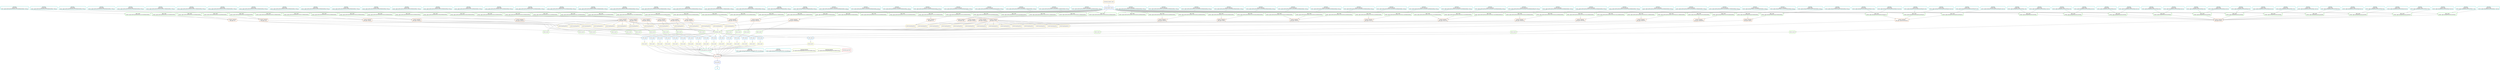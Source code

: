 digraph snakemake_dag {
    graph[bgcolor=white, margin=0];
    node[shape=box, style=rounded, fontname=sans,                 fontsize=10, penwidth=2];
    edge[penwidth=2, color=grey];
	0[label = "all", color = "0.53 0.6 0.85", style="rounded"];
	1[label = "train_predict", color = "0.63 0.6 0.85", style="rounded"];
	2[label = "make_profiles", color = "0.04 0.6 0.85", style="rounded"];
	3[label = "bed_to_bam", color = "0.18 0.6 0.85", style="rounded"];
	4[label = "shift_reads", color = "0.56 0.6 0.85", style="rounded"];
	5[label = "bam_to_bed", color = "0.28 0.6 0.85", style="rounded"];
	6[label = "combine_replicates\ndata_type: Control", color = "0.07 0.6 0.85", style="rounded"];
	7[label = "align_reads\nsample: wgEncodeBroadHistoneK562ControlStdRawDataRep1", color = "0.32 0.6 0.85", style="rounded"];
	8[label = "download\ncell_line: K562\nfname: wgEncodeBroadHistoneK562ControlStdRawDataRep1.fastq.gz", color = "0.49 0.6 0.85", style="rounded"];
	9[label = "unzip_bowtie2_index", color = "0.60 0.6 0.85", style="rounded"];
	10[label = "download_bowtie2_index", color = "0.11 0.6 0.85", style="rounded"];
	11[label = "estimate_shifts", color = "0.25 0.6 0.85", style="rounded"];
	12[label = "phantompeakqualtools", color = "0.14 0.6 0.85", style="rounded"];
	13[label = "phantompeakqualtools", color = "0.14 0.6 0.85", style="rounded"];
	14[label = "combine_replicates\ndata_type: Ctcf", color = "0.07 0.6 0.85", style="rounded"];
	15[label = "align_reads\nsample: wgEncodeBroadHistoneK562CtcfStdRawDataRep1", color = "0.32 0.6 0.85", style="rounded"];
	16[label = "download\ncell_line: K562\nfname: wgEncodeBroadHistoneK562CtcfStdRawDataRep1.fastq.gz", color = "0.49 0.6 0.85", style="rounded"];
	17[label = "align_reads\nsample: wgEncodeBroadHistoneK562CtcfStdRawDataRep2", color = "0.32 0.6 0.85", style="rounded"];
	18[label = "download\ncell_line: K562\nfname: wgEncodeBroadHistoneK562CtcfStdRawDataRep2.fastq.gz", color = "0.49 0.6 0.85", style="rounded"];
	19[label = "phantompeakqualtools", color = "0.14 0.6 0.85", style="rounded"];
	20[label = "combine_replicates\ndata_type: H2az", color = "0.07 0.6 0.85", style="rounded"];
	21[label = "align_reads\nsample: wgEncodeBroadHistoneK562H2azStdRawDataRep1", color = "0.32 0.6 0.85", style="rounded"];
	22[label = "download\ncell_line: K562\nfname: wgEncodeBroadHistoneK562H2azStdRawDataRep1.fastq.gz", color = "0.49 0.6 0.85", style="rounded"];
	23[label = "align_reads\nsample: wgEncodeBroadHistoneK562H2azStdRawDataRep2", color = "0.32 0.6 0.85", style="rounded"];
	24[label = "download\ncell_line: K562\nfname: wgEncodeBroadHistoneK562H2azStdRawDataRep2.fastq.gz", color = "0.49 0.6 0.85", style="rounded"];
	25[label = "phantompeakqualtools", color = "0.14 0.6 0.85", style="rounded"];
	26[label = "combine_replicates\ndata_type: H3k4me1", color = "0.07 0.6 0.85", style="rounded"];
	27[label = "align_reads\nsample: wgEncodeBroadHistoneK562H3k4me1StdRawDataRep1", color = "0.32 0.6 0.85", style="rounded"];
	28[label = "download\ncell_line: K562\nfname: wgEncodeBroadHistoneK562H3k4me1StdRawDataRep1.fastq.gz", color = "0.49 0.6 0.85", style="rounded"];
	29[label = "align_reads\nsample: wgEncodeBroadHistoneK562H3k4me1StdRawDataRep2", color = "0.32 0.6 0.85", style="rounded"];
	30[label = "download\ncell_line: K562\nfname: wgEncodeBroadHistoneK562H3k4me1StdRawDataRep2.fastq.gz", color = "0.49 0.6 0.85", style="rounded"];
	31[label = "phantompeakqualtools", color = "0.14 0.6 0.85", style="rounded"];
	32[label = "combine_replicates\ndata_type: H3k4me2", color = "0.07 0.6 0.85", style="rounded"];
	33[label = "align_reads\nsample: wgEncodeBroadHistoneK562H3k4me2StdRawDataRep1", color = "0.32 0.6 0.85", style="rounded"];
	34[label = "download\ncell_line: K562\nfname: wgEncodeBroadHistoneK562H3k4me2StdRawDataRep1.fastq.gz", color = "0.49 0.6 0.85", style="rounded"];
	35[label = "align_reads\nsample: wgEncodeBroadHistoneK562H3k4me2StdRawDataRep2", color = "0.32 0.6 0.85", style="rounded"];
	36[label = "download\ncell_line: K562\nfname: wgEncodeBroadHistoneK562H3k4me2StdRawDataRep2.fastq.gz", color = "0.49 0.6 0.85", style="rounded"];
	37[label = "phantompeakqualtools", color = "0.14 0.6 0.85", style="rounded"];
	38[label = "combine_replicates\ndata_type: H3k4me3", color = "0.07 0.6 0.85", style="rounded"];
	39[label = "align_reads\nsample: wgEncodeBroadHistoneK562H3k4me3StdRawDataRep1", color = "0.32 0.6 0.85", style="rounded"];
	40[label = "download\ncell_line: K562\nfname: wgEncodeBroadHistoneK562H3k4me3StdRawDataRep1.fastq.gz", color = "0.49 0.6 0.85", style="rounded"];
	41[label = "align_reads\nsample: wgEncodeBroadHistoneK562H3k4me3StdRawDataRep2", color = "0.32 0.6 0.85", style="rounded"];
	42[label = "download\ncell_line: K562\nfname: wgEncodeBroadHistoneK562H3k4me3StdRawDataRep2.fastq.gz", color = "0.49 0.6 0.85", style="rounded"];
	43[label = "phantompeakqualtools", color = "0.14 0.6 0.85", style="rounded"];
	44[label = "combine_replicates\ndata_type: H3k9ac", color = "0.07 0.6 0.85", style="rounded"];
	45[label = "align_reads\nsample: wgEncodeBroadHistoneK562H3k9acStdRawDataRep1", color = "0.32 0.6 0.85", style="rounded"];
	46[label = "download\ncell_line: K562\nfname: wgEncodeBroadHistoneK562H3k9acStdRawDataRep1.fastq.gz", color = "0.49 0.6 0.85", style="rounded"];
	47[label = "align_reads\nsample: wgEncodeBroadHistoneK562H3k9acStdRawDataRep2", color = "0.32 0.6 0.85", style="rounded"];
	48[label = "download\ncell_line: K562\nfname: wgEncodeBroadHistoneK562H3k9acStdRawDataRep2.fastq.gz", color = "0.49 0.6 0.85", style="rounded"];
	49[label = "phantompeakqualtools", color = "0.14 0.6 0.85", style="rounded"];
	50[label = "combine_replicates\ndata_type: H3k9me3", color = "0.07 0.6 0.85", style="rounded"];
	51[label = "align_reads\nsample: wgEncodeBroadHistoneK562H3k9me3StdRawDataRep1", color = "0.32 0.6 0.85", style="rounded"];
	52[label = "download\ncell_line: K562\nfname: wgEncodeBroadHistoneK562H3k9me3StdRawDataRep1.fastq.gz", color = "0.49 0.6 0.85", style="rounded"];
	53[label = "align_reads\nsample: wgEncodeBroadHistoneK562H3k9me3StdRawDataRep2", color = "0.32 0.6 0.85", style="rounded"];
	54[label = "download\ncell_line: K562\nfname: wgEncodeBroadHistoneK562H3k9me3StdRawDataRep2.fastq.gz", color = "0.49 0.6 0.85", style="rounded"];
	55[label = "phantompeakqualtools", color = "0.14 0.6 0.85", style="rounded"];
	56[label = "combine_replicates\ndata_type: H3k27ac", color = "0.07 0.6 0.85", style="rounded"];
	57[label = "align_reads\nsample: wgEncodeBroadHistoneK562H3k27acStdRawDataRep1", color = "0.32 0.6 0.85", style="rounded"];
	58[label = "download\ncell_line: K562\nfname: wgEncodeBroadHistoneK562H3k27acStdRawDataRep1.fastq.gz", color = "0.49 0.6 0.85", style="rounded"];
	59[label = "align_reads\nsample: wgEncodeBroadHistoneK562H3k27acStdRawDataRep2", color = "0.32 0.6 0.85", style="rounded"];
	60[label = "download\ncell_line: K562\nfname: wgEncodeBroadHistoneK562H3k27acStdRawDataRep2.fastq.gz", color = "0.49 0.6 0.85", style="rounded"];
	61[label = "phantompeakqualtools", color = "0.14 0.6 0.85", style="rounded"];
	62[label = "combine_replicates\ndata_type: H3k27me3", color = "0.07 0.6 0.85", style="rounded"];
	63[label = "align_reads\nsample: wgEncodeBroadHistoneK562H3k27me3StdRawDataRep1", color = "0.32 0.6 0.85", style="rounded"];
	64[label = "download\ncell_line: K562\nfname: wgEncodeBroadHistoneK562H3k27me3StdRawDataRep1.fastq.gz", color = "0.49 0.6 0.85", style="rounded"];
	65[label = "align_reads\nsample: wgEncodeBroadHistoneK562H3k27me3StdRawDataRep2", color = "0.32 0.6 0.85", style="rounded"];
	66[label = "download\ncell_line: K562\nfname: wgEncodeBroadHistoneK562H3k27me3StdRawDataRep2.fastq.gz", color = "0.49 0.6 0.85", style="rounded"];
	67[label = "phantompeakqualtools", color = "0.14 0.6 0.85", style="rounded"];
	68[label = "combine_replicates\ndata_type: H3k36me3", color = "0.07 0.6 0.85", style="rounded"];
	69[label = "align_reads\nsample: wgEncodeBroadHistoneK562H3k36me3StdRawDataRep1", color = "0.32 0.6 0.85", style="rounded"];
	70[label = "download\ncell_line: K562\nfname: wgEncodeBroadHistoneK562H3k36me3StdRawDataRep1.fastq.gz", color = "0.49 0.6 0.85", style="rounded"];
	71[label = "align_reads\nsample: wgEncodeBroadHistoneK562H3k36me3StdRawDataRep2", color = "0.32 0.6 0.85", style="rounded"];
	72[label = "download\ncell_line: K562\nfname: wgEncodeBroadHistoneK562H3k36me3StdRawDataRep2.fastq.gz", color = "0.49 0.6 0.85", style="rounded"];
	73[label = "phantompeakqualtools", color = "0.14 0.6 0.85", style="rounded"];
	74[label = "combine_replicates\ndata_type: H3k79me2", color = "0.07 0.6 0.85", style="rounded"];
	75[label = "align_reads\nsample: wgEncodeBroadHistoneK562H3k79me2StdRawDataRep1", color = "0.32 0.6 0.85", style="rounded"];
	76[label = "download\ncell_line: K562\nfname: wgEncodeBroadHistoneK562H3k79me2StdRawDataRep1.fastq.gz", color = "0.49 0.6 0.85", style="rounded"];
	77[label = "align_reads\nsample: wgEncodeBroadHistoneK562H3k79me2StdRawDataRep2", color = "0.32 0.6 0.85", style="rounded"];
	78[label = "download\ncell_line: K562\nfname: wgEncodeBroadHistoneK562H3k79me2StdRawDataRep2.fastq.gz", color = "0.49 0.6 0.85", style="rounded"];
	79[label = "phantompeakqualtools", color = "0.14 0.6 0.85", style="rounded"];
	80[label = "combine_replicates\ndata_type: H4k20me1", color = "0.07 0.6 0.85", style="rounded"];
	81[label = "align_reads\nsample: wgEncodeBroadHistoneK562H4k20me1StdRawDataRep1", color = "0.32 0.6 0.85", style="rounded"];
	82[label = "download\ncell_line: K562\nfname: wgEncodeBroadHistoneK562H4k20me1StdRawDataRep1.fastq.gz", color = "0.49 0.6 0.85", style="rounded"];
	83[label = "align_reads\nsample: wgEncodeBroadHistoneK562H4k20me1StdRawDataRep2", color = "0.32 0.6 0.85", style="rounded"];
	84[label = "download\ncell_line: K562\nfname: wgEncodeBroadHistoneK562H4k20me1StdRawDataRep2.fastq.gz", color = "0.49 0.6 0.85", style="rounded"];
	85[label = "phantompeakqualtools", color = "0.14 0.6 0.85", style="rounded"];
	86[label = "combine_replicates\ndata_type: Pol2RawData", color = "0.07 0.6 0.85", style="rounded"];
	87[label = "align_reads\nsample: wgEncodeSydhTfbsK562Pol2RawDataRep1", color = "0.32 0.6 0.85", style="rounded"];
	88[label = "download\ncell_line: K562\nfname: wgEncodeSydhTfbsK562Pol2RawDataRep1.fastq.gz", color = "0.49 0.6 0.85", style="rounded"];
	89[label = "align_reads\nsample: wgEncodeSydhTfbsK562Pol2RawDataRep2", color = "0.32 0.6 0.85", style="rounded"];
	90[label = "download\ncell_line: K562\nfname: wgEncodeSydhTfbsK562Pol2RawDataRep2.fastq.gz", color = "0.49 0.6 0.85", style="rounded"];
	91[label = "phantompeakqualtools", color = "0.14 0.6 0.85", style="rounded"];
	92[label = "combine_replicates\ndata_type: Control", color = "0.07 0.6 0.85", style="rounded"];
	93[label = "align_reads\nsample: wgEncodeBroadHistoneGm12878ControlStdRawDataRep1", color = "0.32 0.6 0.85", style="rounded"];
	94[label = "download\ncell_line: Gm12878\nfname: wgEncodeBroadHistoneGm12878ControlStdRawDataRep1.fastq.gz", color = "0.49 0.6 0.85", style="rounded"];
	95[label = "align_reads\nsample: wgEncodeBroadHistoneGm12878ControlStdRawDataRep2", color = "0.32 0.6 0.85", style="rounded"];
	96[label = "download\ncell_line: Gm12878\nfname: wgEncodeBroadHistoneGm12878ControlStdRawDataRep2.fastq.gz", color = "0.49 0.6 0.85", style="rounded"];
	97[label = "phantompeakqualtools", color = "0.14 0.6 0.85", style="rounded"];
	98[label = "combine_replicates\ndata_type: Ctcf", color = "0.07 0.6 0.85", style="rounded"];
	99[label = "align_reads\nsample: wgEncodeBroadHistoneGm12878CtcfStdRawDataRep1", color = "0.32 0.6 0.85", style="rounded"];
	100[label = "download\ncell_line: Gm12878\nfname: wgEncodeBroadHistoneGm12878CtcfStdRawDataRep1.fastq.gz", color = "0.49 0.6 0.85", style="rounded"];
	101[label = "align_reads\nsample: wgEncodeBroadHistoneGm12878CtcfStdRawDataRep2", color = "0.32 0.6 0.85", style="rounded"];
	102[label = "download\ncell_line: Gm12878\nfname: wgEncodeBroadHistoneGm12878CtcfStdRawDataRep2.fastq.gz", color = "0.49 0.6 0.85", style="rounded"];
	103[label = "phantompeakqualtools", color = "0.14 0.6 0.85", style="rounded"];
	104[label = "combine_replicates\ndata_type: H2az", color = "0.07 0.6 0.85", style="rounded"];
	105[label = "align_reads\nsample: wgEncodeBroadHistoneGm12878H2azStdRawDataRep1", color = "0.32 0.6 0.85", style="rounded"];
	106[label = "download\ncell_line: Gm12878\nfname: wgEncodeBroadHistoneGm12878H2azStdRawDataRep1.fastq.gz", color = "0.49 0.6 0.85", style="rounded"];
	107[label = "align_reads\nsample: wgEncodeBroadHistoneGm12878H2azStdRawDataRep2", color = "0.32 0.6 0.85", style="rounded"];
	108[label = "download\ncell_line: Gm12878\nfname: wgEncodeBroadHistoneGm12878H2azStdRawDataRep2.fastq.gz", color = "0.49 0.6 0.85", style="rounded"];
	109[label = "phantompeakqualtools", color = "0.14 0.6 0.85", style="rounded"];
	110[label = "combine_replicates\ndata_type: H3k4me1", color = "0.07 0.6 0.85", style="rounded"];
	111[label = "align_reads\nsample: wgEncodeBroadHistoneGm12878H3k4me1StdRawDataRep1", color = "0.32 0.6 0.85", style="rounded"];
	112[label = "download\ncell_line: Gm12878\nfname: wgEncodeBroadHistoneGm12878H3k4me1StdRawDataRep1.fastq.gz", color = "0.49 0.6 0.85", style="rounded"];
	113[label = "align_reads\nsample: wgEncodeBroadHistoneGm12878H3k4me1StdRawDataRep2", color = "0.32 0.6 0.85", style="rounded"];
	114[label = "download\ncell_line: Gm12878\nfname: wgEncodeBroadHistoneGm12878H3k4me1StdRawDataRep2.fastq.gz", color = "0.49 0.6 0.85", style="rounded"];
	115[label = "phantompeakqualtools", color = "0.14 0.6 0.85", style="rounded"];
	116[label = "combine_replicates\ndata_type: H3k4me2", color = "0.07 0.6 0.85", style="rounded"];
	117[label = "align_reads\nsample: wgEncodeBroadHistoneGm12878H3k4me2StdRawDataRep1", color = "0.32 0.6 0.85", style="rounded"];
	118[label = "download\ncell_line: Gm12878\nfname: wgEncodeBroadHistoneGm12878H3k4me2StdRawDataRep1.fastq.gz", color = "0.49 0.6 0.85", style="rounded"];
	119[label = "align_reads\nsample: wgEncodeBroadHistoneGm12878H3k4me2StdRawDataRep2", color = "0.32 0.6 0.85", style="rounded"];
	120[label = "download\ncell_line: Gm12878\nfname: wgEncodeBroadHistoneGm12878H3k4me2StdRawDataRep2.fastq.gz", color = "0.49 0.6 0.85", style="rounded"];
	121[label = "phantompeakqualtools", color = "0.14 0.6 0.85", style="rounded"];
	122[label = "combine_replicates\ndata_type: H3k4me3", color = "0.07 0.6 0.85", style="rounded"];
	123[label = "align_reads\nsample: wgEncodeBroadHistoneGm12878H3k4me3StdRawDataRep1", color = "0.32 0.6 0.85", style="rounded"];
	124[label = "download\ncell_line: Gm12878\nfname: wgEncodeBroadHistoneGm12878H3k4me3StdRawDataRep1.fastq.gz", color = "0.49 0.6 0.85", style="rounded"];
	125[label = "align_reads\nsample: wgEncodeBroadHistoneGm12878H3k4me3StdRawDataRep2", color = "0.32 0.6 0.85", style="rounded"];
	126[label = "download\ncell_line: Gm12878\nfname: wgEncodeBroadHistoneGm12878H3k4me3StdRawDataRep2.fastq.gz", color = "0.49 0.6 0.85", style="rounded"];
	127[label = "phantompeakqualtools", color = "0.14 0.6 0.85", style="rounded"];
	128[label = "combine_replicates\ndata_type: H3k9ac", color = "0.07 0.6 0.85", style="rounded"];
	129[label = "align_reads\nsample: wgEncodeBroadHistoneGm12878H3k9acStdRawDataRep1", color = "0.32 0.6 0.85", style="rounded"];
	130[label = "download\ncell_line: Gm12878\nfname: wgEncodeBroadHistoneGm12878H3k9acStdRawDataRep1.fastq.gz", color = "0.49 0.6 0.85", style="rounded"];
	131[label = "align_reads\nsample: wgEncodeBroadHistoneGm12878H3k9acStdRawDataRep2", color = "0.32 0.6 0.85", style="rounded"];
	132[label = "download\ncell_line: Gm12878\nfname: wgEncodeBroadHistoneGm12878H3k9acStdRawDataRep2.fastq.gz", color = "0.49 0.6 0.85", style="rounded"];
	133[label = "phantompeakqualtools", color = "0.14 0.6 0.85", style="rounded"];
	134[label = "combine_replicates\ndata_type: H3k9me3", color = "0.07 0.6 0.85", style="rounded"];
	135[label = "align_reads\nsample: wgEncodeBroadHistoneGm12878H3k9me3StdRawDataRep1", color = "0.32 0.6 0.85", style="rounded"];
	136[label = "download\ncell_line: Gm12878\nfname: wgEncodeBroadHistoneGm12878H3k9me3StdRawDataRep1.fastq.gz", color = "0.49 0.6 0.85", style="rounded"];
	137[label = "align_reads\nsample: wgEncodeBroadHistoneGm12878H3k9me3StdRawDataRep2", color = "0.32 0.6 0.85", style="rounded"];
	138[label = "download\ncell_line: Gm12878\nfname: wgEncodeBroadHistoneGm12878H3k9me3StdRawDataRep2.fastq.gz", color = "0.49 0.6 0.85", style="rounded"];
	139[label = "align_reads\nsample: wgEncodeBroadHistoneGm12878H3k9me3StdRawDataRep3", color = "0.32 0.6 0.85", style="rounded"];
	140[label = "download\ncell_line: Gm12878\nfname: wgEncodeBroadHistoneGm12878H3k9me3StdRawDataRep3.fastq.gz", color = "0.49 0.6 0.85", style="rounded"];
	141[label = "phantompeakqualtools", color = "0.14 0.6 0.85", style="rounded"];
	142[label = "combine_replicates\ndata_type: H3k27ac", color = "0.07 0.6 0.85", style="rounded"];
	143[label = "align_reads\nsample: wgEncodeBroadHistoneGm12878H3k27acStdRawDataRep1", color = "0.32 0.6 0.85", style="rounded"];
	144[label = "download\ncell_line: Gm12878\nfname: wgEncodeBroadHistoneGm12878H3k27acStdRawDataRep1.fastq.gz", color = "0.49 0.6 0.85", style="rounded"];
	145[label = "align_reads\nsample: wgEncodeBroadHistoneGm12878H3k27acStdRawDataRep2", color = "0.32 0.6 0.85", style="rounded"];
	146[label = "download\ncell_line: Gm12878\nfname: wgEncodeBroadHistoneGm12878H3k27acStdRawDataRep2.fastq.gz", color = "0.49 0.6 0.85", style="rounded"];
	147[label = "phantompeakqualtools", color = "0.14 0.6 0.85", style="rounded"];
	148[label = "combine_replicates\ndata_type: H3k27me3", color = "0.07 0.6 0.85", style="rounded"];
	149[label = "align_reads\nsample: wgEncodeBroadHistoneGm12878H3k27me3StdRawDataRep1", color = "0.32 0.6 0.85", style="rounded"];
	150[label = "download\ncell_line: Gm12878\nfname: wgEncodeBroadHistoneGm12878H3k27me3StdRawDataRep1.fastq.gz", color = "0.49 0.6 0.85", style="rounded"];
	151[label = "align_reads\nsample: wgEncodeBroadHistoneGm12878H3k27me3StdRawDataRep2", color = "0.32 0.6 0.85", style="rounded"];
	152[label = "download\ncell_line: Gm12878\nfname: wgEncodeBroadHistoneGm12878H3k27me3StdRawDataRep2.fastq.gz", color = "0.49 0.6 0.85", style="rounded"];
	153[label = "align_reads\nsample: wgEncodeBroadHistoneGm12878H3k27me3StdRawDataRep3V2", color = "0.32 0.6 0.85", style="rounded"];
	154[label = "download\ncell_line: Gm12878\nfname: wgEncodeBroadHistoneGm12878H3k27me3StdRawDataRep3V2.fastq.gz", color = "0.49 0.6 0.85", style="rounded"];
	155[label = "phantompeakqualtools", color = "0.14 0.6 0.85", style="rounded"];
	156[label = "combine_replicates\ndata_type: H3k36me3", color = "0.07 0.6 0.85", style="rounded"];
	157[label = "align_reads\nsample: wgEncodeBroadHistoneGm12878H3k36me3StdRawDataRep1", color = "0.32 0.6 0.85", style="rounded"];
	158[label = "download\ncell_line: Gm12878\nfname: wgEncodeBroadHistoneGm12878H3k36me3StdRawDataRep1.fastq.gz", color = "0.49 0.6 0.85", style="rounded"];
	159[label = "align_reads\nsample: wgEncodeBroadHistoneGm12878H3k36me3StdRawDataRep2", color = "0.32 0.6 0.85", style="rounded"];
	160[label = "download\ncell_line: Gm12878\nfname: wgEncodeBroadHistoneGm12878H3k36me3StdRawDataRep2.fastq.gz", color = "0.49 0.6 0.85", style="rounded"];
	161[label = "phantompeakqualtools", color = "0.14 0.6 0.85", style="rounded"];
	162[label = "combine_replicates\ndata_type: H3k79me2", color = "0.07 0.6 0.85", style="rounded"];
	163[label = "align_reads\nsample: wgEncodeBroadHistoneGm12878H3k79me2StdRawDataRep1", color = "0.32 0.6 0.85", style="rounded"];
	164[label = "download\ncell_line: Gm12878\nfname: wgEncodeBroadHistoneGm12878H3k79me2StdRawDataRep1.fastq.gz", color = "0.49 0.6 0.85", style="rounded"];
	165[label = "align_reads\nsample: wgEncodeBroadHistoneGm12878H3k79me2StdRawDataRep2", color = "0.32 0.6 0.85", style="rounded"];
	166[label = "download\ncell_line: Gm12878\nfname: wgEncodeBroadHistoneGm12878H3k79me2StdRawDataRep2.fastq.gz", color = "0.49 0.6 0.85", style="rounded"];
	167[label = "phantompeakqualtools", color = "0.14 0.6 0.85", style="rounded"];
	168[label = "combine_replicates\ndata_type: H4k20me1", color = "0.07 0.6 0.85", style="rounded"];
	169[label = "align_reads\nsample: wgEncodeBroadHistoneGm12878H4k20me1StdRawDataRep1", color = "0.32 0.6 0.85", style="rounded"];
	170[label = "download\ncell_line: Gm12878\nfname: wgEncodeBroadHistoneGm12878H4k20me1StdRawDataRep1.fastq.gz", color = "0.49 0.6 0.85", style="rounded"];
	171[label = "align_reads\nsample: wgEncodeBroadHistoneGm12878H4k20me1StdRawDataRep2", color = "0.32 0.6 0.85", style="rounded"];
	172[label = "download\ncell_line: Gm12878\nfname: wgEncodeBroadHistoneGm12878H4k20me1StdRawDataRep2.fastq.gz", color = "0.49 0.6 0.85", style="rounded"];
	173[label = "phantompeakqualtools", color = "0.14 0.6 0.85", style="rounded"];
	174[label = "combine_replicates\ndata_type: Pol2RawData", color = "0.07 0.6 0.85", style="rounded"];
	175[label = "align_reads\nsample: wgEncodeSydhTfbsGm12878Pol2RawDataRep1", color = "0.32 0.6 0.85", style="rounded"];
	176[label = "download\ncell_line: Gm12878\nfname: wgEncodeSydhTfbsGm12878Pol2RawDataRep1.fastq.gz", color = "0.49 0.6 0.85", style="rounded"];
	177[label = "align_reads\nsample: wgEncodeSydhTfbsGm12878Pol2RawDataRep2", color = "0.32 0.6 0.85", style="rounded"];
	178[label = "download\ncell_line: Gm12878\nfname: wgEncodeSydhTfbsGm12878Pol2RawDataRep2.fastq.gz", color = "0.49 0.6 0.85", style="rounded"];
	179[label = "bed_to_bam", color = "0.18 0.6 0.85", style="rounded"];
	180[label = "shift_reads", color = "0.56 0.6 0.85", style="rounded"];
	181[label = "bam_to_bed", color = "0.28 0.6 0.85", style="rounded"];
	182[label = "bed_to_bam", color = "0.18 0.6 0.85", style="rounded"];
	183[label = "shift_reads", color = "0.56 0.6 0.85", style="rounded"];
	184[label = "bam_to_bed", color = "0.28 0.6 0.85", style="rounded"];
	185[label = "bed_to_bam", color = "0.18 0.6 0.85", style="rounded"];
	186[label = "shift_reads", color = "0.56 0.6 0.85", style="rounded"];
	187[label = "bam_to_bed", color = "0.28 0.6 0.85", style="rounded"];
	188[label = "bed_to_bam", color = "0.18 0.6 0.85", style="rounded"];
	189[label = "shift_reads", color = "0.56 0.6 0.85", style="rounded"];
	190[label = "bam_to_bed", color = "0.28 0.6 0.85", style="rounded"];
	191[label = "bed_to_bam", color = "0.18 0.6 0.85", style="rounded"];
	192[label = "shift_reads", color = "0.56 0.6 0.85", style="rounded"];
	193[label = "bam_to_bed", color = "0.28 0.6 0.85", style="rounded"];
	194[label = "bed_to_bam", color = "0.18 0.6 0.85", style="rounded"];
	195[label = "shift_reads", color = "0.56 0.6 0.85", style="rounded"];
	196[label = "bam_to_bed", color = "0.28 0.6 0.85", style="rounded"];
	197[label = "bed_to_bam", color = "0.18 0.6 0.85", style="rounded"];
	198[label = "shift_reads", color = "0.56 0.6 0.85", style="rounded"];
	199[label = "bam_to_bed", color = "0.28 0.6 0.85", style="rounded"];
	200[label = "bed_to_bam", color = "0.18 0.6 0.85", style="rounded"];
	201[label = "shift_reads", color = "0.56 0.6 0.85", style="rounded"];
	202[label = "bam_to_bed", color = "0.28 0.6 0.85", style="rounded"];
	203[label = "bed_to_bam", color = "0.18 0.6 0.85", style="rounded"];
	204[label = "shift_reads", color = "0.56 0.6 0.85", style="rounded"];
	205[label = "bam_to_bed", color = "0.28 0.6 0.85", style="rounded"];
	206[label = "bed_to_bam", color = "0.18 0.6 0.85", style="rounded"];
	207[label = "shift_reads", color = "0.56 0.6 0.85", style="rounded"];
	208[label = "bam_to_bed", color = "0.28 0.6 0.85", style="rounded"];
	209[label = "bed_to_bam", color = "0.18 0.6 0.85", style="rounded"];
	210[label = "shift_reads", color = "0.56 0.6 0.85", style="rounded"];
	211[label = "bam_to_bed", color = "0.28 0.6 0.85", style="rounded"];
	212[label = "bed_to_bam", color = "0.18 0.6 0.85", style="rounded"];
	213[label = "shift_reads", color = "0.56 0.6 0.85", style="rounded"];
	214[label = "bam_to_bed", color = "0.28 0.6 0.85", style="rounded"];
	215[label = "bed_to_bam", color = "0.18 0.6 0.85", style="rounded"];
	216[label = "shift_reads", color = "0.56 0.6 0.85", style="rounded"];
	217[label = "bam_to_bed", color = "0.28 0.6 0.85", style="rounded"];
	218[label = "bed_to_bam", color = "0.18 0.6 0.85", style="rounded"];
	219[label = "shift_reads", color = "0.56 0.6 0.85", style="rounded"];
	220[label = "bam_to_bed", color = "0.28 0.6 0.85", style="rounded"];
	221[label = "combine_replicates\ndata_type: InputV2", color = "0.07 0.6 0.85", style="rounded"];
	222[label = "align_reads\nsample: wgEncodeSydhTfbsK562InputV2RawDataRep1", color = "0.32 0.6 0.85", style="rounded"];
	223[label = "download\ncell_line: K562\nfname: wgEncodeSydhTfbsK562InputV2RawDataRep1.fastq.gz", color = "0.49 0.6 0.85", style="rounded"];
	224[label = "align_reads\nsample: wgEncodeSydhTfbsK562InputV2RawDataRep2", color = "0.32 0.6 0.85", style="rounded"];
	225[label = "download\ncell_line: K562\nfname: wgEncodeSydhTfbsK562InputV2RawDataRep2.fastq.gz", color = "0.49 0.6 0.85", style="rounded"];
	226[label = "bed_to_bam", color = "0.18 0.6 0.85", style="rounded"];
	227[label = "shift_reads", color = "0.56 0.6 0.85", style="rounded"];
	228[label = "bam_to_bed", color = "0.28 0.6 0.85", style="rounded"];
	229[label = "combine_replicates\ndata_type: OpenChromDnaseV2", color = "0.07 0.6 0.85", style="rounded"];
	230[label = "align_reads\nsample: wgEncodeOpenChromDnaseK562AlnRep1V2", color = "0.32 0.6 0.85", style="rounded"];
	231[label = "download\ncell_line: K562\nfname: wgEncodeOpenChromDnaseK562AlnRep1V2.bam", color = "0.49 0.6 0.85", style="rounded"];
	232[label = "download\ncell_line: K562\nfname: wgEncodeOpenChromDnaseK562AlnRep1V2.bam.bai", color = "0.49 0.6 0.85", style="rounded"];
	233[label = "align_reads\nsample: wgEncodeOpenChromDnaseK562AlnRep2V2", color = "0.32 0.6 0.85", style="rounded"];
	234[label = "download\ncell_line: K562\nfname: wgEncodeOpenChromDnaseK562AlnRep2V2.bam", color = "0.49 0.6 0.85", style="rounded"];
	235[label = "download\ncell_line: K562\nfname: wgEncodeOpenChromDnaseK562AlnRep2V2.bam.bai", color = "0.49 0.6 0.85", style="rounded"];
	236[label = "align_reads\nsample: wgEncodeOpenChromDnaseK562AlnRep3V2", color = "0.32 0.6 0.85", style="rounded"];
	237[label = "download\ncell_line: K562\nfname: wgEncodeOpenChromDnaseK562AlnRep3V2.bam", color = "0.49 0.6 0.85", style="rounded"];
	238[label = "download\ncell_line: K562\nfname: wgEncodeOpenChromDnaseK562AlnRep3V2.bam.bai", color = "0.49 0.6 0.85", style="rounded"];
	239[label = "bed_to_bam", color = "0.18 0.6 0.85", style="rounded"];
	240[label = "shift_reads", color = "0.56 0.6 0.85", style="rounded"];
	241[label = "bam_to_bed", color = "0.28 0.6 0.85", style="rounded"];
	242[label = "combine_replicates\ndata_type: Nsome", color = "0.07 0.6 0.85", style="rounded"];
	243[label = "align_reads\nsample: wgEncodeSydhNsomeK562AlnRep1", color = "0.32 0.6 0.85", style="rounded"];
	244[label = "download\ncell_line: K562\nfname: wgEncodeSydhNsomeK562AlnRep1.bam", color = "0.49 0.6 0.85", style="rounded"];
	245[label = "download\ncell_line: K562\nfname: wgEncodeSydhNsomeK562AlnRep1.bam.bai", color = "0.49 0.6 0.85", style="rounded"];
	246[label = "align_reads\nsample: wgEncodeSydhNsomeK562AlnRep2", color = "0.32 0.6 0.85", style="rounded"];
	247[label = "download\ncell_line: K562\nfname: wgEncodeSydhNsomeK562AlnRep2.bam", color = "0.49 0.6 0.85", style="rounded"];
	248[label = "download\ncell_line: K562\nfname: wgEncodeSydhNsomeK562AlnRep2.bam.bai", color = "0.49 0.6 0.85", style="rounded"];
	249[label = "align_reads\nsample: wgEncodeSydhNsomeK562AlnRep3", color = "0.32 0.6 0.85", style="rounded"];
	250[label = "download\ncell_line: K562\nfname: wgEncodeSydhNsomeK562AlnRep3.bam", color = "0.49 0.6 0.85", style="rounded"];
	251[label = "download\ncell_line: K562\nfname: wgEncodeSydhNsomeK562AlnRep3.bam.bai", color = "0.49 0.6 0.85", style="rounded"];
	252[label = "align_reads\nsample: wgEncodeSydhNsomeK562AlnRep4", color = "0.32 0.6 0.85", style="rounded"];
	253[label = "download\ncell_line: K562\nfname: wgEncodeSydhNsomeK562AlnRep4.bam", color = "0.49 0.6 0.85", style="rounded"];
	254[label = "download\ncell_line: K562\nfname: wgEncodeSydhNsomeK562AlnRep4.bam.bai", color = "0.49 0.6 0.85", style="rounded"];
	255[label = "align_reads\nsample: wgEncodeSydhNsomeK562AlnRep5", color = "0.32 0.6 0.85", style="rounded"];
	256[label = "download\ncell_line: K562\nfname: wgEncodeSydhNsomeK562AlnRep5.bam", color = "0.49 0.6 0.85", style="rounded"];
	257[label = "download\ncell_line: K562\nfname: wgEncodeSydhNsomeK562AlnRep5.bam.bai", color = "0.49 0.6 0.85", style="rounded"];
	258[label = "align_reads\nsample: wgEncodeSydhNsomeK562AlnRep6", color = "0.32 0.6 0.85", style="rounded"];
	259[label = "download\ncell_line: K562\nfname: wgEncodeSydhNsomeK562AlnRep6.bam", color = "0.49 0.6 0.85", style="rounded"];
	260[label = "download\ncell_line: K562\nfname: wgEncodeSydhNsomeK562AlnRep6.bam.bai", color = "0.49 0.6 0.85", style="rounded"];
	261[label = "align_reads\nsample: wgEncodeSydhNsomeK562AlnRep7", color = "0.32 0.6 0.85", style="rounded"];
	262[label = "download\ncell_line: K562\nfname: wgEncodeSydhNsomeK562AlnRep7.bam", color = "0.49 0.6 0.85", style="rounded"];
	263[label = "download\ncell_line: K562\nfname: wgEncodeSydhNsomeK562AlnRep7.bam.bai", color = "0.49 0.6 0.85", style="rounded"];
	264[label = "align_reads\nsample: wgEncodeSydhNsomeK562AlnRep8", color = "0.32 0.6 0.85", style="rounded"];
	265[label = "download\ncell_line: K562\nfname: wgEncodeSydhNsomeK562AlnRep8.bam", color = "0.49 0.6 0.85", style="rounded"];
	266[label = "download\ncell_line: K562\nfname: wgEncodeSydhNsomeK562AlnRep8.bam.bai", color = "0.49 0.6 0.85", style="rounded"];
	267[label = "align_reads\nsample: wgEncodeSydhNsomeK562AlnRep9", color = "0.32 0.6 0.85", style="rounded"];
	268[label = "download\ncell_line: K562\nfname: wgEncodeSydhNsomeK562AlnRep9.bam", color = "0.49 0.6 0.85", style="rounded"];
	269[label = "download\ncell_line: K562\nfname: wgEncodeSydhNsomeK562AlnRep9.bam.bai", color = "0.49 0.6 0.85", style="rounded"];
	270[label = "align_reads\nsample: wgEncodeSydhNsomeK562AlnRep10", color = "0.32 0.6 0.85", style="rounded"];
	271[label = "download\ncell_line: K562\nfname: wgEncodeSydhNsomeK562AlnRep10.bam", color = "0.49 0.6 0.85", style="rounded"];
	272[label = "download\ncell_line: K562\nfname: wgEncodeSydhNsomeK562AlnRep10.bam.bai", color = "0.49 0.6 0.85", style="rounded"];
	273[label = "align_reads\nsample: wgEncodeSydhNsomeK562AlnRep11", color = "0.32 0.6 0.85", style="rounded"];
	274[label = "download\ncell_line: K562\nfname: wgEncodeSydhNsomeK562AlnRep11.bam", color = "0.49 0.6 0.85", style="rounded"];
	275[label = "download\ncell_line: K562\nfname: wgEncodeSydhNsomeK562AlnRep11.bam.bai", color = "0.49 0.6 0.85", style="rounded"];
	276[label = "download\ncell_line: K562\nfname: wgEncodeAwgTfbsSydhK562P300IggrabUniPk.narrowPeak.gz", color = "0.49 0.6 0.85", style="rounded"];
	277[label = "download\ncell_line: K562\nfname: wgEncodeOpenChromDnaseK562PkV2.narrowPeak.gz", color = "0.49 0.6 0.85", style="rounded"];
	278[label = "download_blacklists\nfile: wgEncodeDacMapabilityConsensusExcludable.bed.gz", color = "0.21 0.6 0.85", style="rounded"];
	279[label = "download_blacklists\nfile: wgEncodeDukeMapabilityRegionsExcludable.bed.gz", color = "0.21 0.6 0.85", style="rounded"];
	280[label = "download_gencode", color = "0.00 0.6 0.85", style="rounded"];
	281[label = "whole_genome_coverage", color = "0.42 0.6 0.85", style="rounded"];
	1 -> 0
	2 -> 1
	3 -> 2
	179 -> 2
	182 -> 2
	185 -> 2
	188 -> 2
	191 -> 2
	194 -> 2
	197 -> 2
	200 -> 2
	203 -> 2
	206 -> 2
	209 -> 2
	212 -> 2
	215 -> 2
	218 -> 2
	226 -> 2
	239 -> 2
	276 -> 2
	277 -> 2
	278 -> 2
	279 -> 2
	280 -> 2
	281 -> 2
	4 -> 3
	5 -> 4
	11 -> 4
	6 -> 5
	7 -> 6
	8 -> 7
	9 -> 7
	10 -> 9
	12 -> 11
	13 -> 11
	19 -> 11
	25 -> 11
	31 -> 11
	37 -> 11
	43 -> 11
	49 -> 11
	55 -> 11
	61 -> 11
	67 -> 11
	73 -> 11
	79 -> 11
	85 -> 11
	91 -> 11
	97 -> 11
	103 -> 11
	109 -> 11
	115 -> 11
	121 -> 11
	127 -> 11
	133 -> 11
	141 -> 11
	147 -> 11
	155 -> 11
	161 -> 11
	167 -> 11
	173 -> 11
	6 -> 12
	14 -> 13
	6 -> 13
	15 -> 14
	17 -> 14
	16 -> 15
	9 -> 15
	18 -> 17
	9 -> 17
	20 -> 19
	6 -> 19
	21 -> 20
	23 -> 20
	22 -> 21
	9 -> 21
	24 -> 23
	9 -> 23
	26 -> 25
	6 -> 25
	27 -> 26
	29 -> 26
	28 -> 27
	9 -> 27
	30 -> 29
	9 -> 29
	32 -> 31
	6 -> 31
	33 -> 32
	35 -> 32
	34 -> 33
	9 -> 33
	36 -> 35
	9 -> 35
	38 -> 37
	6 -> 37
	39 -> 38
	41 -> 38
	40 -> 39
	9 -> 39
	42 -> 41
	9 -> 41
	44 -> 43
	6 -> 43
	45 -> 44
	47 -> 44
	46 -> 45
	9 -> 45
	48 -> 47
	9 -> 47
	50 -> 49
	6 -> 49
	51 -> 50
	53 -> 50
	52 -> 51
	9 -> 51
	54 -> 53
	9 -> 53
	56 -> 55
	6 -> 55
	57 -> 56
	59 -> 56
	58 -> 57
	9 -> 57
	60 -> 59
	9 -> 59
	62 -> 61
	6 -> 61
	63 -> 62
	65 -> 62
	64 -> 63
	9 -> 63
	66 -> 65
	9 -> 65
	68 -> 67
	6 -> 67
	69 -> 68
	71 -> 68
	70 -> 69
	9 -> 69
	72 -> 71
	9 -> 71
	74 -> 73
	6 -> 73
	75 -> 74
	77 -> 74
	76 -> 75
	9 -> 75
	78 -> 77
	9 -> 77
	80 -> 79
	6 -> 79
	81 -> 80
	83 -> 80
	82 -> 81
	9 -> 81
	84 -> 83
	9 -> 83
	86 -> 85
	6 -> 85
	87 -> 86
	89 -> 86
	88 -> 87
	9 -> 87
	90 -> 89
	9 -> 89
	92 -> 91
	93 -> 92
	95 -> 92
	94 -> 93
	9 -> 93
	96 -> 95
	9 -> 95
	98 -> 97
	92 -> 97
	99 -> 98
	101 -> 98
	100 -> 99
	9 -> 99
	102 -> 101
	9 -> 101
	104 -> 103
	92 -> 103
	105 -> 104
	107 -> 104
	106 -> 105
	9 -> 105
	108 -> 107
	9 -> 107
	110 -> 109
	92 -> 109
	111 -> 110
	113 -> 110
	112 -> 111
	9 -> 111
	114 -> 113
	9 -> 113
	116 -> 115
	92 -> 115
	117 -> 116
	119 -> 116
	118 -> 117
	9 -> 117
	120 -> 119
	9 -> 119
	122 -> 121
	92 -> 121
	123 -> 122
	125 -> 122
	124 -> 123
	9 -> 123
	126 -> 125
	9 -> 125
	128 -> 127
	92 -> 127
	129 -> 128
	131 -> 128
	130 -> 129
	9 -> 129
	132 -> 131
	9 -> 131
	134 -> 133
	92 -> 133
	135 -> 134
	137 -> 134
	139 -> 134
	136 -> 135
	9 -> 135
	138 -> 137
	9 -> 137
	140 -> 139
	9 -> 139
	142 -> 141
	92 -> 141
	143 -> 142
	145 -> 142
	144 -> 143
	9 -> 143
	146 -> 145
	9 -> 145
	148 -> 147
	92 -> 147
	149 -> 148
	151 -> 148
	153 -> 148
	150 -> 149
	9 -> 149
	152 -> 151
	9 -> 151
	154 -> 153
	9 -> 153
	156 -> 155
	92 -> 155
	157 -> 156
	159 -> 156
	158 -> 157
	9 -> 157
	160 -> 159
	9 -> 159
	162 -> 161
	92 -> 161
	163 -> 162
	165 -> 162
	164 -> 163
	9 -> 163
	166 -> 165
	9 -> 165
	168 -> 167
	92 -> 167
	169 -> 168
	171 -> 168
	170 -> 169
	9 -> 169
	172 -> 171
	9 -> 171
	174 -> 173
	92 -> 173
	175 -> 174
	177 -> 174
	176 -> 175
	9 -> 175
	178 -> 177
	9 -> 177
	180 -> 179
	181 -> 180
	11 -> 180
	14 -> 181
	183 -> 182
	184 -> 183
	11 -> 183
	20 -> 184
	186 -> 185
	187 -> 186
	11 -> 186
	26 -> 187
	189 -> 188
	190 -> 189
	11 -> 189
	32 -> 190
	192 -> 191
	193 -> 192
	11 -> 192
	38 -> 193
	195 -> 194
	196 -> 195
	11 -> 195
	44 -> 196
	198 -> 197
	199 -> 198
	11 -> 198
	50 -> 199
	201 -> 200
	202 -> 201
	11 -> 201
	56 -> 202
	204 -> 203
	205 -> 204
	11 -> 204
	62 -> 205
	207 -> 206
	208 -> 207
	11 -> 207
	68 -> 208
	210 -> 209
	211 -> 210
	11 -> 210
	74 -> 211
	213 -> 212
	214 -> 213
	11 -> 213
	80 -> 214
	216 -> 215
	217 -> 216
	11 -> 216
	86 -> 217
	219 -> 218
	220 -> 219
	11 -> 219
	221 -> 220
	222 -> 221
	224 -> 221
	223 -> 222
	9 -> 222
	225 -> 224
	9 -> 224
	227 -> 226
	228 -> 227
	11 -> 227
	229 -> 228
	230 -> 229
	233 -> 229
	236 -> 229
	231 -> 230
	232 -> 230
	9 -> 230
	234 -> 233
	235 -> 233
	9 -> 233
	237 -> 236
	238 -> 236
	9 -> 236
	240 -> 239
	241 -> 240
	11 -> 240
	242 -> 241
	243 -> 242
	246 -> 242
	249 -> 242
	252 -> 242
	255 -> 242
	258 -> 242
	261 -> 242
	264 -> 242
	267 -> 242
	270 -> 242
	273 -> 242
	244 -> 243
	245 -> 243
	9 -> 243
	247 -> 246
	248 -> 246
	9 -> 246
	250 -> 249
	251 -> 249
	9 -> 249
	253 -> 252
	254 -> 252
	9 -> 252
	256 -> 255
	257 -> 255
	9 -> 255
	259 -> 258
	260 -> 258
	9 -> 258
	262 -> 261
	263 -> 261
	9 -> 261
	265 -> 264
	266 -> 264
	9 -> 264
	268 -> 267
	269 -> 267
	9 -> 267
	271 -> 270
	272 -> 270
	9 -> 270
	274 -> 273
	275 -> 273
	9 -> 273
	3 -> 281
	179 -> 281
	182 -> 281
	185 -> 281
	188 -> 281
	191 -> 281
	194 -> 281
	197 -> 281
	200 -> 281
	203 -> 281
	206 -> 281
	209 -> 281
	212 -> 281
	215 -> 281
	218 -> 281
	226 -> 281
	239 -> 281
}            
